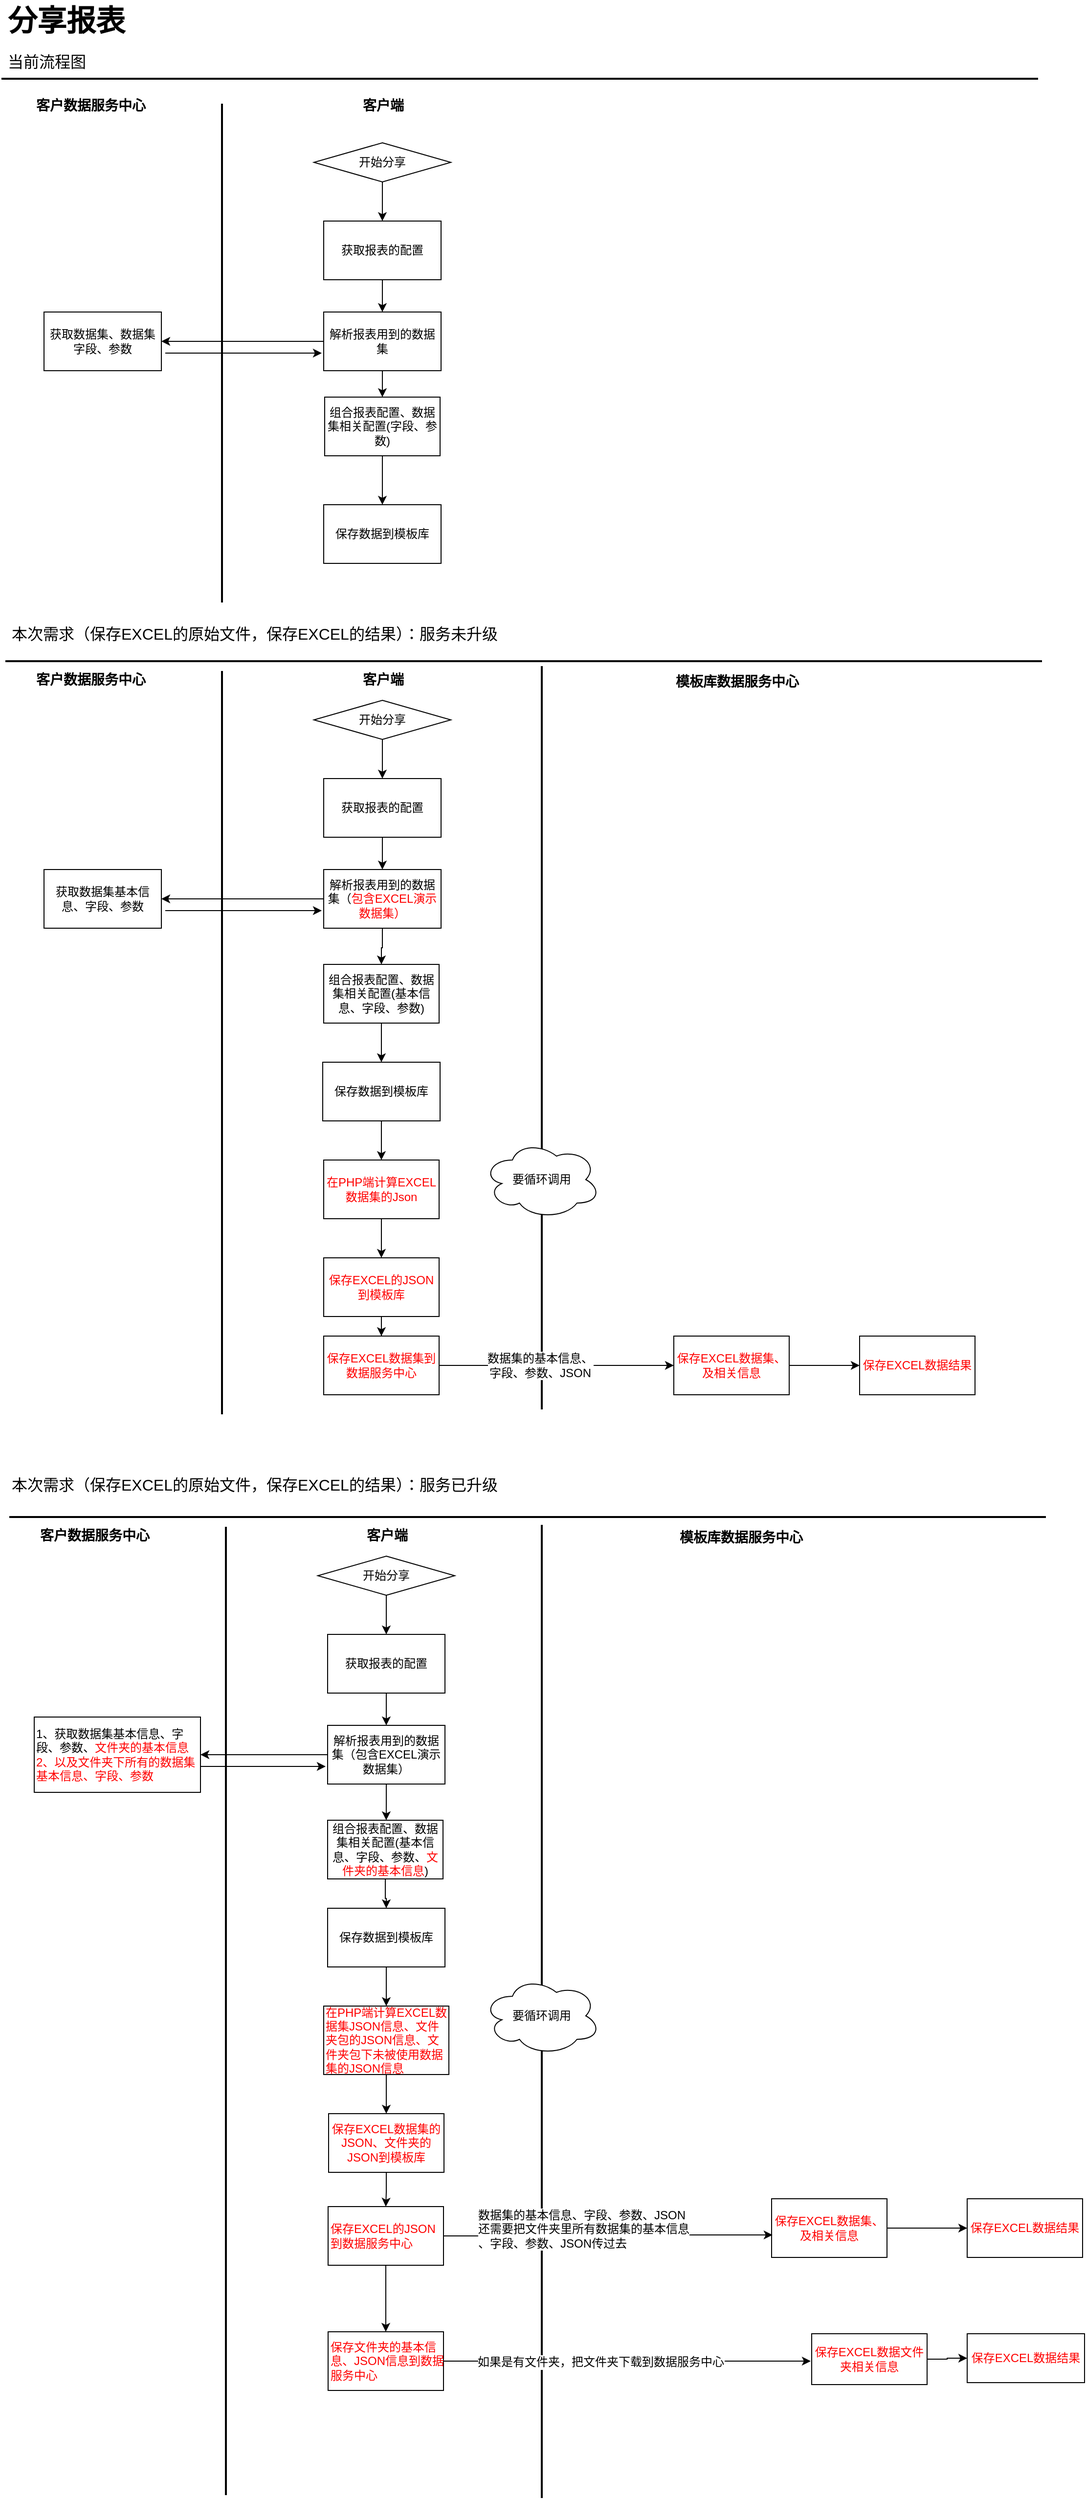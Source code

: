 <mxfile version="12.5.1" type="github" pages="2">
  <diagram id="tRFVDCiDpqwOG1YlmUUQ" name="第 1 页">
    <mxGraphModel dx="1380" dy="773" grid="1" gridSize="10" guides="1" tooltips="1" connect="1" arrows="1" fold="1" page="1" pageScale="1" pageWidth="1100" pageHeight="1700" math="0" shadow="0">
      <root>
        <mxCell id="0"/>
        <mxCell id="1" parent="0"/>
        <mxCell id="JG3h_S5sFxR-Zb2ZXWnI-1" value="分享报表" style="text;html=1;resizable=0;points=[];autosize=1;align=left;verticalAlign=top;spacingTop=-4;fontSize=30;fontStyle=1" vertex="1" parent="1">
          <mxGeometry x="56.5" y="64.5" width="140" height="40" as="geometry"/>
        </mxCell>
        <mxCell id="JG3h_S5sFxR-Zb2ZXWnI-2" value="当前流程图" style="text;html=1;resizable=0;points=[];autosize=1;align=left;verticalAlign=top;spacingTop=-4;fontSize=16;" vertex="1" parent="1">
          <mxGeometry x="56.5" y="114.5" width="100" height="20" as="geometry"/>
        </mxCell>
        <mxCell id="JG3h_S5sFxR-Zb2ZXWnI-3" value="" style="line;strokeWidth=2;html=1;fontSize=14;" vertex="1" parent="1">
          <mxGeometry x="52.5" y="139.5" width="1060" height="10" as="geometry"/>
        </mxCell>
        <mxCell id="JG3h_S5sFxR-Zb2ZXWnI-4" value="" style="edgeStyle=orthogonalEdgeStyle;rounded=0;orthogonalLoop=1;jettySize=auto;html=1;" edge="1" parent="1" source="JG3h_S5sFxR-Zb2ZXWnI-5" target="JG3h_S5sFxR-Zb2ZXWnI-14">
          <mxGeometry relative="1" as="geometry"/>
        </mxCell>
        <mxCell id="JG3h_S5sFxR-Zb2ZXWnI-5" value="开始分享" style="rhombus;whiteSpace=wrap;html=1;" vertex="1" parent="1">
          <mxGeometry x="372" y="210" width="140" height="40" as="geometry"/>
        </mxCell>
        <mxCell id="JG3h_S5sFxR-Zb2ZXWnI-6" value="" style="edgeStyle=orthogonalEdgeStyle;rounded=0;orthogonalLoop=1;jettySize=auto;html=1;" edge="1" parent="1" source="JG3h_S5sFxR-Zb2ZXWnI-7" target="JG3h_S5sFxR-Zb2ZXWnI-18">
          <mxGeometry relative="1" as="geometry"/>
        </mxCell>
        <mxCell id="JG3h_S5sFxR-Zb2ZXWnI-7" value="组合报表配置、数据集相关配置(字段、参数)" style="rounded=0;whiteSpace=wrap;html=1;" vertex="1" parent="1">
          <mxGeometry x="383" y="470" width="118" height="60" as="geometry"/>
        </mxCell>
        <mxCell id="JG3h_S5sFxR-Zb2ZXWnI-8" value="" style="edgeStyle=orthogonalEdgeStyle;rounded=0;orthogonalLoop=1;jettySize=auto;html=1;" edge="1" parent="1">
          <mxGeometry relative="1" as="geometry">
            <mxPoint x="220" y="425" as="sourcePoint"/>
            <mxPoint x="380" y="425" as="targetPoint"/>
          </mxGeometry>
        </mxCell>
        <mxCell id="JG3h_S5sFxR-Zb2ZXWnI-9" value="" style="line;strokeWidth=2;direction=south;html=1;" vertex="1" parent="1">
          <mxGeometry x="273" y="170" width="10" height="510" as="geometry"/>
        </mxCell>
        <mxCell id="JG3h_S5sFxR-Zb2ZXWnI-10" value="&lt;span&gt;客户端&lt;/span&gt;" style="text;html=1;resizable=0;points=[];autosize=1;align=left;verticalAlign=top;spacingTop=-4;fontSize=14;fontStyle=1" vertex="1" parent="1">
          <mxGeometry x="420" y="160.5" width="60" height="20" as="geometry"/>
        </mxCell>
        <mxCell id="JG3h_S5sFxR-Zb2ZXWnI-11" value="&lt;span&gt;客户数据服务中心&lt;/span&gt;" style="text;html=1;resizable=0;points=[];autosize=1;align=left;verticalAlign=top;spacingTop=-4;fontSize=14;fontStyle=1" vertex="1" parent="1">
          <mxGeometry x="86" y="160.5" width="130" height="20" as="geometry"/>
        </mxCell>
        <mxCell id="JG3h_S5sFxR-Zb2ZXWnI-12" value="获取数据集、数据集字段、参数" style="rounded=0;whiteSpace=wrap;html=1;" vertex="1" parent="1">
          <mxGeometry x="96" y="383" width="120" height="60" as="geometry"/>
        </mxCell>
        <mxCell id="JG3h_S5sFxR-Zb2ZXWnI-13" value="" style="edgeStyle=orthogonalEdgeStyle;rounded=0;orthogonalLoop=1;jettySize=auto;html=1;" edge="1" parent="1" source="JG3h_S5sFxR-Zb2ZXWnI-14" target="JG3h_S5sFxR-Zb2ZXWnI-17">
          <mxGeometry relative="1" as="geometry"/>
        </mxCell>
        <mxCell id="JG3h_S5sFxR-Zb2ZXWnI-14" value="获取报表的配置" style="rounded=0;whiteSpace=wrap;html=1;" vertex="1" parent="1">
          <mxGeometry x="382" y="290" width="120" height="60" as="geometry"/>
        </mxCell>
        <mxCell id="JG3h_S5sFxR-Zb2ZXWnI-15" value="" style="edgeStyle=orthogonalEdgeStyle;rounded=0;orthogonalLoop=1;jettySize=auto;html=1;entryX=1;entryY=0.5;entryDx=0;entryDy=0;" edge="1" parent="1" source="JG3h_S5sFxR-Zb2ZXWnI-17" target="JG3h_S5sFxR-Zb2ZXWnI-12">
          <mxGeometry relative="1" as="geometry">
            <mxPoint x="302" y="413" as="targetPoint"/>
          </mxGeometry>
        </mxCell>
        <mxCell id="JG3h_S5sFxR-Zb2ZXWnI-16" value="" style="edgeStyle=orthogonalEdgeStyle;rounded=0;orthogonalLoop=1;jettySize=auto;html=1;" edge="1" parent="1" source="JG3h_S5sFxR-Zb2ZXWnI-17" target="JG3h_S5sFxR-Zb2ZXWnI-7">
          <mxGeometry relative="1" as="geometry"/>
        </mxCell>
        <mxCell id="JG3h_S5sFxR-Zb2ZXWnI-17" value="解析报表用到的数据集" style="rounded=0;whiteSpace=wrap;html=1;" vertex="1" parent="1">
          <mxGeometry x="382" y="383" width="120" height="60" as="geometry"/>
        </mxCell>
        <mxCell id="JG3h_S5sFxR-Zb2ZXWnI-18" value="保存数据到模板库" style="rounded=0;whiteSpace=wrap;html=1;" vertex="1" parent="1">
          <mxGeometry x="382" y="580" width="120" height="60" as="geometry"/>
        </mxCell>
        <mxCell id="JG3h_S5sFxR-Zb2ZXWnI-19" value="本次需求（保存EXCEL的原始文件，保存EXCEL的结果）：服务未升级" style="text;html=1;resizable=0;points=[];autosize=1;align=left;verticalAlign=top;spacingTop=-4;fontSize=16;" vertex="1" parent="1">
          <mxGeometry x="60.5" y="700" width="520" height="20" as="geometry"/>
        </mxCell>
        <mxCell id="JG3h_S5sFxR-Zb2ZXWnI-20" value="" style="line;strokeWidth=2;html=1;fontSize=14;" vertex="1" parent="1">
          <mxGeometry x="56.5" y="735" width="1060" height="10" as="geometry"/>
        </mxCell>
        <mxCell id="JG3h_S5sFxR-Zb2ZXWnI-21" value="" style="edgeStyle=orthogonalEdgeStyle;rounded=0;orthogonalLoop=1;jettySize=auto;html=1;" edge="1" parent="1" source="JG3h_S5sFxR-Zb2ZXWnI-22" target="JG3h_S5sFxR-Zb2ZXWnI-28">
          <mxGeometry relative="1" as="geometry"/>
        </mxCell>
        <mxCell id="JG3h_S5sFxR-Zb2ZXWnI-22" value="开始分享" style="rhombus;whiteSpace=wrap;html=1;" vertex="1" parent="1">
          <mxGeometry x="372" y="780" width="140" height="40" as="geometry"/>
        </mxCell>
        <mxCell id="JG3h_S5sFxR-Zb2ZXWnI-23" value="" style="edgeStyle=orthogonalEdgeStyle;rounded=0;orthogonalLoop=1;jettySize=auto;html=1;" edge="1" parent="1" source="JG3h_S5sFxR-Zb2ZXWnI-24" target="JG3h_S5sFxR-Zb2ZXWnI-33">
          <mxGeometry relative="1" as="geometry"/>
        </mxCell>
        <mxCell id="JG3h_S5sFxR-Zb2ZXWnI-24" value="组合报表配置、数据集相关配置(基本信息、字段、参数)" style="rounded=0;whiteSpace=wrap;html=1;" vertex="1" parent="1">
          <mxGeometry x="382" y="1050" width="118" height="60" as="geometry"/>
        </mxCell>
        <mxCell id="JG3h_S5sFxR-Zb2ZXWnI-25" value="" style="edgeStyle=orthogonalEdgeStyle;rounded=0;orthogonalLoop=1;jettySize=auto;html=1;" edge="1" parent="1">
          <mxGeometry relative="1" as="geometry">
            <mxPoint x="220" y="995" as="sourcePoint"/>
            <mxPoint x="380" y="995" as="targetPoint"/>
          </mxGeometry>
        </mxCell>
        <mxCell id="JG3h_S5sFxR-Zb2ZXWnI-26" value="获取数据集基本信息、字段、参数" style="rounded=0;whiteSpace=wrap;html=1;" vertex="1" parent="1">
          <mxGeometry x="96" y="953" width="120" height="60" as="geometry"/>
        </mxCell>
        <mxCell id="JG3h_S5sFxR-Zb2ZXWnI-27" value="" style="edgeStyle=orthogonalEdgeStyle;rounded=0;orthogonalLoop=1;jettySize=auto;html=1;" edge="1" parent="1" source="JG3h_S5sFxR-Zb2ZXWnI-28" target="JG3h_S5sFxR-Zb2ZXWnI-31">
          <mxGeometry relative="1" as="geometry"/>
        </mxCell>
        <mxCell id="JG3h_S5sFxR-Zb2ZXWnI-28" value="获取报表的配置" style="rounded=0;whiteSpace=wrap;html=1;" vertex="1" parent="1">
          <mxGeometry x="382" y="860" width="120" height="60" as="geometry"/>
        </mxCell>
        <mxCell id="JG3h_S5sFxR-Zb2ZXWnI-29" value="" style="edgeStyle=orthogonalEdgeStyle;rounded=0;orthogonalLoop=1;jettySize=auto;html=1;entryX=1;entryY=0.5;entryDx=0;entryDy=0;" edge="1" parent="1" source="JG3h_S5sFxR-Zb2ZXWnI-31" target="JG3h_S5sFxR-Zb2ZXWnI-26">
          <mxGeometry relative="1" as="geometry">
            <mxPoint x="302" y="983" as="targetPoint"/>
          </mxGeometry>
        </mxCell>
        <mxCell id="JG3h_S5sFxR-Zb2ZXWnI-30" value="" style="edgeStyle=orthogonalEdgeStyle;rounded=0;orthogonalLoop=1;jettySize=auto;html=1;entryX=0.5;entryY=0;entryDx=0;entryDy=0;" edge="1" parent="1" source="JG3h_S5sFxR-Zb2ZXWnI-31" target="JG3h_S5sFxR-Zb2ZXWnI-24">
          <mxGeometry relative="1" as="geometry">
            <mxPoint x="442" y="1093" as="targetPoint"/>
          </mxGeometry>
        </mxCell>
        <mxCell id="JG3h_S5sFxR-Zb2ZXWnI-31" value="解析报表用到的数据集（&lt;font color=&quot;#ff0000&quot;&gt;包含EXCEL演示数据集）&lt;/font&gt;" style="rounded=0;whiteSpace=wrap;html=1;" vertex="1" parent="1">
          <mxGeometry x="382" y="953" width="120" height="60" as="geometry"/>
        </mxCell>
        <mxCell id="JG3h_S5sFxR-Zb2ZXWnI-32" value="" style="edgeStyle=orthogonalEdgeStyle;rounded=0;orthogonalLoop=1;jettySize=auto;html=1;" edge="1" parent="1" source="JG3h_S5sFxR-Zb2ZXWnI-64" target="JG3h_S5sFxR-Zb2ZXWnI-35">
          <mxGeometry relative="1" as="geometry"/>
        </mxCell>
        <mxCell id="JG3h_S5sFxR-Zb2ZXWnI-33" value="保存数据到模板库" style="rounded=0;whiteSpace=wrap;html=1;" vertex="1" parent="1">
          <mxGeometry x="381" y="1150" width="120" height="60" as="geometry"/>
        </mxCell>
        <mxCell id="JG3h_S5sFxR-Zb2ZXWnI-34" value="" style="edgeStyle=orthogonalEdgeStyle;rounded=0;orthogonalLoop=1;jettySize=auto;html=1;" edge="1" parent="1" source="JG3h_S5sFxR-Zb2ZXWnI-35" target="JG3h_S5sFxR-Zb2ZXWnI-69">
          <mxGeometry relative="1" as="geometry"/>
        </mxCell>
        <mxCell id="JG3h_S5sFxR-Zb2ZXWnI-35" value="&lt;font color=&quot;#ff0000&quot;&gt;保存EXCEL的JSON到模板库&lt;/font&gt;" style="rounded=0;whiteSpace=wrap;html=1;" vertex="1" parent="1">
          <mxGeometry x="382" y="1350" width="118" height="60" as="geometry"/>
        </mxCell>
        <mxCell id="JG3h_S5sFxR-Zb2ZXWnI-36" value="" style="line;strokeWidth=2;direction=south;html=1;" vertex="1" parent="1">
          <mxGeometry x="273" y="750" width="10" height="760" as="geometry"/>
        </mxCell>
        <mxCell id="JG3h_S5sFxR-Zb2ZXWnI-37" value="" style="line;strokeWidth=2;direction=south;html=1;" vertex="1" parent="1">
          <mxGeometry x="600" y="745" width="10" height="760" as="geometry"/>
        </mxCell>
        <mxCell id="JG3h_S5sFxR-Zb2ZXWnI-38" value="&lt;span&gt;客户端&lt;/span&gt;" style="text;html=1;resizable=0;points=[];autosize=1;align=left;verticalAlign=top;spacingTop=-4;fontSize=14;fontStyle=1" vertex="1" parent="1">
          <mxGeometry x="420" y="748" width="60" height="20" as="geometry"/>
        </mxCell>
        <mxCell id="JG3h_S5sFxR-Zb2ZXWnI-39" value="&lt;span&gt;客户数据服务中心&lt;/span&gt;" style="text;html=1;resizable=0;points=[];autosize=1;align=left;verticalAlign=top;spacingTop=-4;fontSize=14;fontStyle=1" vertex="1" parent="1">
          <mxGeometry x="86" y="748" width="130" height="20" as="geometry"/>
        </mxCell>
        <mxCell id="JG3h_S5sFxR-Zb2ZXWnI-40" value="模板库数据服务中心" style="text;html=1;resizable=0;points=[];autosize=1;align=left;verticalAlign=top;spacingTop=-4;fontSize=14;fontStyle=1" vertex="1" parent="1">
          <mxGeometry x="740" y="750" width="140" height="20" as="geometry"/>
        </mxCell>
        <mxCell id="JG3h_S5sFxR-Zb2ZXWnI-41" value="" style="edgeStyle=orthogonalEdgeStyle;rounded=0;orthogonalLoop=1;jettySize=auto;html=1;" edge="1" parent="1" source="JG3h_S5sFxR-Zb2ZXWnI-42" target="JG3h_S5sFxR-Zb2ZXWnI-43">
          <mxGeometry relative="1" as="geometry"/>
        </mxCell>
        <mxCell id="JG3h_S5sFxR-Zb2ZXWnI-42" value="&lt;font color=&quot;#ff0000&quot;&gt;保存EXCEL数据集、及相关信息&lt;/font&gt;" style="rounded=0;whiteSpace=wrap;html=1;" vertex="1" parent="1">
          <mxGeometry x="740" y="1430" width="118" height="60" as="geometry"/>
        </mxCell>
        <mxCell id="JG3h_S5sFxR-Zb2ZXWnI-43" value="&lt;font color=&quot;#ff0000&quot;&gt;保存EXCEL数据结果&lt;/font&gt;" style="rounded=0;whiteSpace=wrap;html=1;" vertex="1" parent="1">
          <mxGeometry x="930" y="1430" width="118" height="60" as="geometry"/>
        </mxCell>
        <mxCell id="JG3h_S5sFxR-Zb2ZXWnI-44" value="本次需求（保存EXCEL的原始文件，保存EXCEL的结果）：服务已升级" style="text;html=1;resizable=0;points=[];autosize=1;align=left;verticalAlign=top;spacingTop=-4;fontSize=16;" vertex="1" parent="1">
          <mxGeometry x="60.5" y="1570" width="520" height="20" as="geometry"/>
        </mxCell>
        <mxCell id="JG3h_S5sFxR-Zb2ZXWnI-45" value="" style="line;strokeWidth=2;html=1;fontSize=14;" vertex="1" parent="1">
          <mxGeometry x="60.5" y="1610" width="1060" height="10" as="geometry"/>
        </mxCell>
        <mxCell id="JG3h_S5sFxR-Zb2ZXWnI-46" value="" style="edgeStyle=orthogonalEdgeStyle;rounded=0;orthogonalLoop=1;jettySize=auto;html=1;" edge="1" parent="1" source="JG3h_S5sFxR-Zb2ZXWnI-47" target="JG3h_S5sFxR-Zb2ZXWnI-53">
          <mxGeometry relative="1" as="geometry"/>
        </mxCell>
        <mxCell id="JG3h_S5sFxR-Zb2ZXWnI-47" value="开始分享" style="rhombus;whiteSpace=wrap;html=1;" vertex="1" parent="1">
          <mxGeometry x="376" y="1655" width="140" height="40" as="geometry"/>
        </mxCell>
        <mxCell id="JG3h_S5sFxR-Zb2ZXWnI-48" value="" style="edgeStyle=orthogonalEdgeStyle;rounded=0;orthogonalLoop=1;jettySize=auto;html=1;" edge="1" parent="1" source="JG3h_S5sFxR-Zb2ZXWnI-49" target="JG3h_S5sFxR-Zb2ZXWnI-58">
          <mxGeometry relative="1" as="geometry"/>
        </mxCell>
        <mxCell id="JG3h_S5sFxR-Zb2ZXWnI-49" value="组合报表配置、数据集相关配置(基本信息、字段、参数、&lt;font color=&quot;#ff0000&quot;&gt;文件夹的基本信息&lt;/font&gt;)" style="rounded=0;whiteSpace=wrap;html=1;" vertex="1" parent="1">
          <mxGeometry x="386" y="1925" width="118" height="60" as="geometry"/>
        </mxCell>
        <mxCell id="JG3h_S5sFxR-Zb2ZXWnI-50" value="" style="edgeStyle=orthogonalEdgeStyle;rounded=0;orthogonalLoop=1;jettySize=auto;html=1;" edge="1" parent="1">
          <mxGeometry relative="1" as="geometry">
            <mxPoint x="224" y="1870" as="sourcePoint"/>
            <mxPoint x="384" y="1870" as="targetPoint"/>
          </mxGeometry>
        </mxCell>
        <mxCell id="JG3h_S5sFxR-Zb2ZXWnI-51" value="1、获取数据集基本信息、字段、参数、&lt;font color=&quot;#ff0000&quot;&gt;文件夹的基本信息&lt;br&gt;2、以及文件夹下所有的数据集基本信息、字段、参数&lt;/font&gt;" style="rounded=0;whiteSpace=wrap;html=1;align=left;" vertex="1" parent="1">
          <mxGeometry x="86" y="1819.5" width="170" height="77" as="geometry"/>
        </mxCell>
        <mxCell id="JG3h_S5sFxR-Zb2ZXWnI-52" value="" style="edgeStyle=orthogonalEdgeStyle;rounded=0;orthogonalLoop=1;jettySize=auto;html=1;" edge="1" parent="1" source="JG3h_S5sFxR-Zb2ZXWnI-53" target="JG3h_S5sFxR-Zb2ZXWnI-56">
          <mxGeometry relative="1" as="geometry"/>
        </mxCell>
        <mxCell id="JG3h_S5sFxR-Zb2ZXWnI-53" value="获取报表的配置" style="rounded=0;whiteSpace=wrap;html=1;" vertex="1" parent="1">
          <mxGeometry x="386" y="1735" width="120" height="60" as="geometry"/>
        </mxCell>
        <mxCell id="JG3h_S5sFxR-Zb2ZXWnI-54" value="" style="edgeStyle=orthogonalEdgeStyle;rounded=0;orthogonalLoop=1;jettySize=auto;html=1;entryX=1;entryY=0.5;entryDx=0;entryDy=0;" edge="1" parent="1" source="JG3h_S5sFxR-Zb2ZXWnI-56" target="JG3h_S5sFxR-Zb2ZXWnI-51">
          <mxGeometry relative="1" as="geometry">
            <mxPoint x="306" y="1858" as="targetPoint"/>
          </mxGeometry>
        </mxCell>
        <mxCell id="JG3h_S5sFxR-Zb2ZXWnI-55" value="" style="edgeStyle=orthogonalEdgeStyle;rounded=0;orthogonalLoop=1;jettySize=auto;html=1;entryX=0.508;entryY=0;entryDx=0;entryDy=0;entryPerimeter=0;" edge="1" parent="1" source="JG3h_S5sFxR-Zb2ZXWnI-56" target="JG3h_S5sFxR-Zb2ZXWnI-49">
          <mxGeometry relative="1" as="geometry">
            <mxPoint x="446" y="1915" as="targetPoint"/>
          </mxGeometry>
        </mxCell>
        <mxCell id="JG3h_S5sFxR-Zb2ZXWnI-56" value="解析报表用到的数据集（包含EXCEL演示数据集）" style="rounded=0;whiteSpace=wrap;html=1;" vertex="1" parent="1">
          <mxGeometry x="386" y="1828" width="120" height="60" as="geometry"/>
        </mxCell>
        <mxCell id="JG3h_S5sFxR-Zb2ZXWnI-57" value="" style="edgeStyle=orthogonalEdgeStyle;rounded=0;orthogonalLoop=1;jettySize=auto;html=1;" edge="1" parent="1" source="JG3h_S5sFxR-Zb2ZXWnI-58">
          <mxGeometry relative="1" as="geometry">
            <mxPoint x="446" y="2115" as="targetPoint"/>
          </mxGeometry>
        </mxCell>
        <mxCell id="JG3h_S5sFxR-Zb2ZXWnI-58" value="保存数据到模板库" style="rounded=0;whiteSpace=wrap;html=1;" vertex="1" parent="1">
          <mxGeometry x="386" y="2015" width="120" height="60" as="geometry"/>
        </mxCell>
        <mxCell id="JG3h_S5sFxR-Zb2ZXWnI-59" value="" style="line;strokeWidth=2;direction=south;html=1;" vertex="1" parent="1">
          <mxGeometry x="277" y="1625" width="10" height="990" as="geometry"/>
        </mxCell>
        <mxCell id="JG3h_S5sFxR-Zb2ZXWnI-60" value="" style="line;strokeWidth=2;direction=south;html=1;" vertex="1" parent="1">
          <mxGeometry x="600" y="1623" width="10" height="995" as="geometry"/>
        </mxCell>
        <mxCell id="JG3h_S5sFxR-Zb2ZXWnI-61" value="&lt;span&gt;客户端&lt;/span&gt;" style="text;html=1;resizable=0;points=[];autosize=1;align=left;verticalAlign=top;spacingTop=-4;fontSize=14;fontStyle=1" vertex="1" parent="1">
          <mxGeometry x="424" y="1623" width="60" height="20" as="geometry"/>
        </mxCell>
        <mxCell id="JG3h_S5sFxR-Zb2ZXWnI-62" value="&lt;span&gt;客户数据服务中心&lt;/span&gt;" style="text;html=1;resizable=0;points=[];autosize=1;align=left;verticalAlign=top;spacingTop=-4;fontSize=14;fontStyle=1" vertex="1" parent="1">
          <mxGeometry x="90" y="1623" width="130" height="20" as="geometry"/>
        </mxCell>
        <mxCell id="JG3h_S5sFxR-Zb2ZXWnI-63" value="模板库数据服务中心" style="text;html=1;resizable=0;points=[];autosize=1;align=left;verticalAlign=top;spacingTop=-4;fontSize=14;fontStyle=1" vertex="1" parent="1">
          <mxGeometry x="744" y="1625" width="140" height="20" as="geometry"/>
        </mxCell>
        <mxCell id="JG3h_S5sFxR-Zb2ZXWnI-64" value="&lt;font color=&quot;#ff0000&quot;&gt;在PHP端计算EXCEL数据集的Json&lt;/font&gt;" style="rounded=0;whiteSpace=wrap;html=1;" vertex="1" parent="1">
          <mxGeometry x="382" y="1250" width="118" height="60" as="geometry"/>
        </mxCell>
        <mxCell id="JG3h_S5sFxR-Zb2ZXWnI-65" value="" style="edgeStyle=orthogonalEdgeStyle;rounded=0;orthogonalLoop=1;jettySize=auto;html=1;" edge="1" parent="1" source="JG3h_S5sFxR-Zb2ZXWnI-33" target="JG3h_S5sFxR-Zb2ZXWnI-64">
          <mxGeometry relative="1" as="geometry">
            <mxPoint x="441" y="1210" as="sourcePoint"/>
            <mxPoint x="441" y="1350" as="targetPoint"/>
          </mxGeometry>
        </mxCell>
        <mxCell id="JG3h_S5sFxR-Zb2ZXWnI-66" value="要循环调用" style="ellipse;shape=cloud;whiteSpace=wrap;html=1;" vertex="1" parent="1">
          <mxGeometry x="545" y="1230" width="120" height="80" as="geometry"/>
        </mxCell>
        <mxCell id="JG3h_S5sFxR-Zb2ZXWnI-67" value="" style="edgeStyle=orthogonalEdgeStyle;rounded=0;orthogonalLoop=1;jettySize=auto;html=1;entryX=0;entryY=0.5;entryDx=0;entryDy=0;" edge="1" parent="1" source="JG3h_S5sFxR-Zb2ZXWnI-69" target="JG3h_S5sFxR-Zb2ZXWnI-42">
          <mxGeometry relative="1" as="geometry">
            <mxPoint x="620" y="1460" as="targetPoint"/>
            <Array as="points"/>
          </mxGeometry>
        </mxCell>
        <mxCell id="JG3h_S5sFxR-Zb2ZXWnI-68" value="数据集的基本信息、&lt;br&gt;字段、参数、JSON" style="text;html=1;align=center;verticalAlign=middle;resizable=0;points=[];labelBackgroundColor=#ffffff;" vertex="1" connectable="0" parent="JG3h_S5sFxR-Zb2ZXWnI-67">
          <mxGeometry x="-0.25" y="2" relative="1" as="geometry">
            <mxPoint x="13" y="2" as="offset"/>
          </mxGeometry>
        </mxCell>
        <mxCell id="JG3h_S5sFxR-Zb2ZXWnI-69" value="&lt;font color=&quot;#ff0000&quot;&gt;保存EXCEL数据集到数据服务中心&lt;/font&gt;" style="rounded=0;whiteSpace=wrap;html=1;" vertex="1" parent="1">
          <mxGeometry x="382" y="1430" width="118" height="60" as="geometry"/>
        </mxCell>
        <mxCell id="JG3h_S5sFxR-Zb2ZXWnI-70" value="" style="edgeStyle=orthogonalEdgeStyle;rounded=0;orthogonalLoop=1;jettySize=auto;html=1;" edge="1" parent="1" source="JG3h_S5sFxR-Zb2ZXWnI-75" target="JG3h_S5sFxR-Zb2ZXWnI-72">
          <mxGeometry relative="1" as="geometry"/>
        </mxCell>
        <mxCell id="JG3h_S5sFxR-Zb2ZXWnI-71" value="" style="edgeStyle=orthogonalEdgeStyle;rounded=0;orthogonalLoop=1;jettySize=auto;html=1;" edge="1" parent="1" source="JG3h_S5sFxR-Zb2ZXWnI-72" target="JG3h_S5sFxR-Zb2ZXWnI-80">
          <mxGeometry relative="1" as="geometry"/>
        </mxCell>
        <mxCell id="JG3h_S5sFxR-Zb2ZXWnI-72" value="&lt;font color=&quot;#ff0000&quot;&gt;保存EXCEL数据集的JSON、文件夹的JSON到模板库&lt;/font&gt;" style="rounded=0;whiteSpace=wrap;html=1;" vertex="1" parent="1">
          <mxGeometry x="387" y="2225" width="118" height="60" as="geometry"/>
        </mxCell>
        <mxCell id="JG3h_S5sFxR-Zb2ZXWnI-73" value="" style="edgeStyle=orthogonalEdgeStyle;rounded=0;orthogonalLoop=1;jettySize=auto;html=1;" edge="1" parent="1" source="JG3h_S5sFxR-Zb2ZXWnI-74" target="JG3h_S5sFxR-Zb2ZXWnI-86">
          <mxGeometry relative="1" as="geometry"/>
        </mxCell>
        <mxCell id="JG3h_S5sFxR-Zb2ZXWnI-74" value="&lt;font color=&quot;#ff0000&quot;&gt;保存EXCEL数据集、及相关信息&lt;/font&gt;" style="rounded=0;whiteSpace=wrap;html=1;" vertex="1" parent="1">
          <mxGeometry x="840" y="2312" width="118" height="60" as="geometry"/>
        </mxCell>
        <mxCell id="JG3h_S5sFxR-Zb2ZXWnI-75" value="&lt;font color=&quot;#ff0000&quot;&gt;在PHP端计算EXCEL数据集JSON信息、文件夹包的JSON信息、文件夹包下未被使用数据集的JSON信息&lt;br&gt;&lt;/font&gt;" style="rounded=0;whiteSpace=wrap;html=1;align=left;" vertex="1" parent="1">
          <mxGeometry x="382" y="2115" width="128" height="70" as="geometry"/>
        </mxCell>
        <mxCell id="JG3h_S5sFxR-Zb2ZXWnI-76" value="要循环调用" style="ellipse;shape=cloud;whiteSpace=wrap;html=1;" vertex="1" parent="1">
          <mxGeometry x="545" y="2085" width="120" height="80" as="geometry"/>
        </mxCell>
        <mxCell id="JG3h_S5sFxR-Zb2ZXWnI-77" value="" style="edgeStyle=orthogonalEdgeStyle;rounded=0;orthogonalLoop=1;jettySize=auto;html=1;entryX=0.008;entryY=0.617;entryDx=0;entryDy=0;entryPerimeter=0;" edge="1" parent="1" source="JG3h_S5sFxR-Zb2ZXWnI-80" target="JG3h_S5sFxR-Zb2ZXWnI-74">
          <mxGeometry relative="1" as="geometry">
            <mxPoint x="621" y="2325" as="targetPoint"/>
          </mxGeometry>
        </mxCell>
        <mxCell id="JG3h_S5sFxR-Zb2ZXWnI-78" value="数据集的基本信息、字段、参数、JSON&lt;br&gt;还需要把文件夹里所有数据集的基本信息&lt;br&gt;、字段、参数、JSON传过去" style="text;html=1;align=left;verticalAlign=middle;resizable=0;points=[];labelBackgroundColor=#ffffff;" vertex="1" connectable="0" parent="JG3h_S5sFxR-Zb2ZXWnI-77">
          <mxGeometry x="-0.092" relative="1" as="geometry">
            <mxPoint x="-119.5" y="-7" as="offset"/>
          </mxGeometry>
        </mxCell>
        <mxCell id="JG3h_S5sFxR-Zb2ZXWnI-79" value="" style="edgeStyle=orthogonalEdgeStyle;rounded=0;orthogonalLoop=1;jettySize=auto;html=1;" edge="1" parent="1" source="JG3h_S5sFxR-Zb2ZXWnI-80" target="JG3h_S5sFxR-Zb2ZXWnI-83">
          <mxGeometry relative="1" as="geometry"/>
        </mxCell>
        <mxCell id="JG3h_S5sFxR-Zb2ZXWnI-80" value="&lt;font color=&quot;#ff0000&quot;&gt;保存EXCEL的JSON到数据服务中心&lt;/font&gt;" style="rounded=0;whiteSpace=wrap;html=1;align=left;" vertex="1" parent="1">
          <mxGeometry x="386.5" y="2320" width="118" height="60" as="geometry"/>
        </mxCell>
        <mxCell id="JG3h_S5sFxR-Zb2ZXWnI-81" value="" style="edgeStyle=orthogonalEdgeStyle;rounded=0;orthogonalLoop=1;jettySize=auto;html=1;" edge="1" parent="1" source="JG3h_S5sFxR-Zb2ZXWnI-83">
          <mxGeometry relative="1" as="geometry">
            <mxPoint x="880" y="2478" as="targetPoint"/>
          </mxGeometry>
        </mxCell>
        <mxCell id="JG3h_S5sFxR-Zb2ZXWnI-82" value="&lt;span style=&quot;text-align: left&quot;&gt;如果是有文件夹，把文件夹下载到数据服务中心&lt;/span&gt;" style="text;html=1;align=center;verticalAlign=middle;resizable=0;points=[];labelBackgroundColor=#ffffff;" vertex="1" connectable="0" parent="JG3h_S5sFxR-Zb2ZXWnI-81">
          <mxGeometry x="0.212" relative="1" as="geometry">
            <mxPoint x="-67.5" as="offset"/>
          </mxGeometry>
        </mxCell>
        <mxCell id="JG3h_S5sFxR-Zb2ZXWnI-83" value="&lt;font color=&quot;#ff0000&quot;&gt;保存文件夹的基本信息、JSON信息到数据服务中心&lt;/font&gt;" style="rounded=0;whiteSpace=wrap;html=1;align=left;" vertex="1" parent="1">
          <mxGeometry x="386.5" y="2448" width="118" height="60" as="geometry"/>
        </mxCell>
        <mxCell id="JG3h_S5sFxR-Zb2ZXWnI-84" value="" style="edgeStyle=orthogonalEdgeStyle;rounded=0;orthogonalLoop=1;jettySize=auto;html=1;" edge="1" parent="1" source="JG3h_S5sFxR-Zb2ZXWnI-85" target="JG3h_S5sFxR-Zb2ZXWnI-87">
          <mxGeometry relative="1" as="geometry"/>
        </mxCell>
        <mxCell id="JG3h_S5sFxR-Zb2ZXWnI-85" value="&lt;font color=&quot;#ff0000&quot;&gt;保存EXCEL数据文件夹相关信息&lt;/font&gt;" style="rounded=0;whiteSpace=wrap;html=1;" vertex="1" parent="1">
          <mxGeometry x="881" y="2450" width="118" height="52" as="geometry"/>
        </mxCell>
        <mxCell id="JG3h_S5sFxR-Zb2ZXWnI-86" value="&lt;font color=&quot;#ff0000&quot;&gt;保存EXCEL数据结果&lt;/font&gt;" style="rounded=0;whiteSpace=wrap;html=1;" vertex="1" parent="1">
          <mxGeometry x="1040" y="2312" width="118" height="60" as="geometry"/>
        </mxCell>
        <mxCell id="JG3h_S5sFxR-Zb2ZXWnI-87" value="&lt;font color=&quot;#ff0000&quot;&gt;保存EXCEL数据结果&lt;/font&gt;" style="rounded=0;whiteSpace=wrap;html=1;" vertex="1" parent="1">
          <mxGeometry x="1040" y="2450" width="120" height="50" as="geometry"/>
        </mxCell>
      </root>
    </mxGraphModel>
  </diagram>
  <diagram name="下载" id="BnlS7bWC_T9yKkLaCbW5">
    <mxGraphModel dx="1140" dy="807" grid="1" gridSize="10" guides="1" tooltips="1" connect="1" arrows="1" fold="1" page="1" pageScale="1" pageWidth="900" pageHeight="2600" math="0" shadow="0">
      <root>
        <mxCell id="aW7JPW2LSa9Fb2uxS6Tt-0"/>
        <mxCell id="aW7JPW2LSa9Fb2uxS6Tt-1" parent="aW7JPW2LSa9Fb2uxS6Tt-0"/>
        <mxCell id="_dRoKPo2UJTF5CEYT56A-27" value="" style="rounded=0;whiteSpace=wrap;html=1;" vertex="1" parent="aW7JPW2LSa9Fb2uxS6Tt-1">
          <mxGeometry x="360" y="1460" width="380" height="130" as="geometry"/>
        </mxCell>
        <mxCell id="_dRoKPo2UJTF5CEYT56A-15" value="" style="rounded=0;whiteSpace=wrap;html=1;" vertex="1" parent="aW7JPW2LSa9Fb2uxS6Tt-1">
          <mxGeometry x="353" y="2200" width="397" height="220.5" as="geometry"/>
        </mxCell>
        <mxCell id="6fqMzvOVC8egm44caYw2-0" value="下载报表" style="text;html=1;resizable=0;points=[];autosize=1;align=left;verticalAlign=top;spacingTop=-4;fontSize=30;fontStyle=1" parent="aW7JPW2LSa9Fb2uxS6Tt-1" vertex="1">
          <mxGeometry x="56.5" y="64.5" width="140" height="40" as="geometry"/>
        </mxCell>
        <mxCell id="6fqMzvOVC8egm44caYw2-1" value="当前流程图" style="text;html=1;resizable=0;points=[];autosize=1;align=left;verticalAlign=top;spacingTop=-4;fontSize=16;" parent="aW7JPW2LSa9Fb2uxS6Tt-1" vertex="1">
          <mxGeometry x="56.5" y="114.5" width="100" height="20" as="geometry"/>
        </mxCell>
        <mxCell id="6fqMzvOVC8egm44caYw2-2" value="" style="edgeStyle=orthogonalEdgeStyle;rounded=0;orthogonalLoop=1;jettySize=auto;html=1;" parent="aW7JPW2LSa9Fb2uxS6Tt-1" source="6fqMzvOVC8egm44caYw2-3" target="6fqMzvOVC8egm44caYw2-11" edge="1">
          <mxGeometry relative="1" as="geometry"/>
        </mxCell>
        <mxCell id="6fqMzvOVC8egm44caYw2-3" value="开始分享" style="rhombus;whiteSpace=wrap;html=1;" parent="aW7JPW2LSa9Fb2uxS6Tt-1" vertex="1">
          <mxGeometry x="372" y="210" width="140" height="40" as="geometry"/>
        </mxCell>
        <mxCell id="6fqMzvOVC8egm44caYw2-4" value="" style="edgeStyle=orthogonalEdgeStyle;rounded=0;orthogonalLoop=1;jettySize=auto;html=1;" parent="aW7JPW2LSa9Fb2uxS6Tt-1" source="6fqMzvOVC8egm44caYw2-5" target="6fqMzvOVC8egm44caYw2-15" edge="1">
          <mxGeometry relative="1" as="geometry"/>
        </mxCell>
        <mxCell id="6fqMzvOVC8egm44caYw2-5" value="获取数据集相关配置(字段、参数、原始文件)" style="rounded=0;whiteSpace=wrap;html=1;" parent="aW7JPW2LSa9Fb2uxS6Tt-1" vertex="1">
          <mxGeometry x="383" y="470" width="118" height="60" as="geometry"/>
        </mxCell>
        <mxCell id="6fqMzvOVC8egm44caYw2-6" value="" style="edgeStyle=orthogonalEdgeStyle;rounded=0;orthogonalLoop=1;jettySize=auto;html=1;" parent="aW7JPW2LSa9Fb2uxS6Tt-1" edge="1">
          <mxGeometry relative="1" as="geometry">
            <mxPoint x="222" y="609.5" as="sourcePoint"/>
            <mxPoint x="382" y="609.5" as="targetPoint"/>
          </mxGeometry>
        </mxCell>
        <mxCell id="6fqMzvOVC8egm44caYw2-7" value="&lt;span&gt;客户端&lt;/span&gt;" style="text;html=1;resizable=0;points=[];autosize=1;align=left;verticalAlign=top;spacingTop=-4;fontSize=14;fontStyle=1" parent="aW7JPW2LSa9Fb2uxS6Tt-1" vertex="1">
          <mxGeometry x="420" y="160.5" width="60" height="20" as="geometry"/>
        </mxCell>
        <mxCell id="6fqMzvOVC8egm44caYw2-8" value="&lt;span&gt;客户数据服务中心&lt;/span&gt;" style="text;html=1;resizable=0;points=[];autosize=1;align=left;verticalAlign=top;spacingTop=-4;fontSize=14;fontStyle=1" parent="aW7JPW2LSa9Fb2uxS6Tt-1" vertex="1">
          <mxGeometry x="86" y="160.5" width="130" height="20" as="geometry"/>
        </mxCell>
        <mxCell id="6fqMzvOVC8egm44caYw2-9" value="保存数据集到数据服务中心" style="rounded=0;whiteSpace=wrap;html=1;" parent="aW7JPW2LSa9Fb2uxS6Tt-1" vertex="1">
          <mxGeometry x="96" y="580" width="120" height="60" as="geometry"/>
        </mxCell>
        <mxCell id="6fqMzvOVC8egm44caYw2-10" value="" style="edgeStyle=orthogonalEdgeStyle;rounded=0;orthogonalLoop=1;jettySize=auto;html=1;" parent="aW7JPW2LSa9Fb2uxS6Tt-1" source="6fqMzvOVC8egm44caYw2-11" target="6fqMzvOVC8egm44caYw2-14" edge="1">
          <mxGeometry relative="1" as="geometry"/>
        </mxCell>
        <mxCell id="6fqMzvOVC8egm44caYw2-11" value="获取报表的配置" style="rounded=0;whiteSpace=wrap;html=1;" parent="aW7JPW2LSa9Fb2uxS6Tt-1" vertex="1">
          <mxGeometry x="382" y="290" width="120" height="60" as="geometry"/>
        </mxCell>
        <mxCell id="6fqMzvOVC8egm44caYw2-13" value="" style="edgeStyle=orthogonalEdgeStyle;rounded=0;orthogonalLoop=1;jettySize=auto;html=1;" parent="aW7JPW2LSa9Fb2uxS6Tt-1" source="6fqMzvOVC8egm44caYw2-14" target="6fqMzvOVC8egm44caYw2-5" edge="1">
          <mxGeometry relative="1" as="geometry"/>
        </mxCell>
        <mxCell id="6fqMzvOVC8egm44caYw2-14" value="解析报表用到的数据集" style="rounded=0;whiteSpace=wrap;html=1;" parent="aW7JPW2LSa9Fb2uxS6Tt-1" vertex="1">
          <mxGeometry x="382" y="383" width="120" height="60" as="geometry"/>
        </mxCell>
        <mxCell id="KzzLPAMlziy1sYMKANmQ-1" style="edgeStyle=orthogonalEdgeStyle;rounded=0;orthogonalLoop=1;jettySize=auto;html=1;exitX=0;exitY=0.25;exitDx=0;exitDy=0;" parent="aW7JPW2LSa9Fb2uxS6Tt-1" source="6fqMzvOVC8egm44caYw2-15" edge="1">
          <mxGeometry relative="1" as="geometry">
            <mxPoint x="220" y="595" as="targetPoint"/>
          </mxGeometry>
        </mxCell>
        <mxCell id="KzzLPAMlziy1sYMKANmQ-3" value="" style="edgeStyle=orthogonalEdgeStyle;rounded=0;orthogonalLoop=1;jettySize=auto;html=1;" parent="aW7JPW2LSa9Fb2uxS6Tt-1" source="6fqMzvOVC8egm44caYw2-15" target="KzzLPAMlziy1sYMKANmQ-2" edge="1">
          <mxGeometry relative="1" as="geometry"/>
        </mxCell>
        <mxCell id="6fqMzvOVC8egm44caYw2-15" value="保存数据集到数据服务中心" style="rounded=0;whiteSpace=wrap;html=1;" parent="aW7JPW2LSa9Fb2uxS6Tt-1" vertex="1">
          <mxGeometry x="382" y="580" width="120" height="60" as="geometry"/>
        </mxCell>
        <mxCell id="v1Kb_DZMRyaFIaEE5ieT-0" value="" style="line;strokeWidth=2;html=1;fontSize=14;" parent="aW7JPW2LSa9Fb2uxS6Tt-1" vertex="1">
          <mxGeometry x="52.5" y="139.5" width="1060" height="10" as="geometry"/>
        </mxCell>
        <mxCell id="KzzLPAMlziy1sYMKANmQ-0" value="" style="line;strokeWidth=2;direction=south;html=1;" parent="aW7JPW2LSa9Fb2uxS6Tt-1" vertex="1">
          <mxGeometry x="273" y="170" width="10" height="610" as="geometry"/>
        </mxCell>
        <mxCell id="KzzLPAMlziy1sYMKANmQ-2" value="保存报表到租户库" style="rounded=0;whiteSpace=wrap;html=1;" parent="aW7JPW2LSa9Fb2uxS6Tt-1" vertex="1">
          <mxGeometry x="382" y="670" width="120" height="60" as="geometry"/>
        </mxCell>
        <mxCell id="Wpuf0CmTAmq32QGLXqmq-0" value="服务未升级" style="text;html=1;resizable=0;points=[];autosize=1;align=left;verticalAlign=top;spacingTop=-4;fontSize=16;" parent="aW7JPW2LSa9Fb2uxS6Tt-1" vertex="1">
          <mxGeometry x="100" y="800" width="100" height="20" as="geometry"/>
        </mxCell>
        <mxCell id="Wpuf0CmTAmq32QGLXqmq-1" value="" style="edgeStyle=orthogonalEdgeStyle;rounded=0;orthogonalLoop=1;jettySize=auto;html=1;" parent="aW7JPW2LSa9Fb2uxS6Tt-1" source="Wpuf0CmTAmq32QGLXqmq-2" target="Wpuf0CmTAmq32QGLXqmq-12" edge="1">
          <mxGeometry relative="1" as="geometry"/>
        </mxCell>
        <mxCell id="Wpuf0CmTAmq32QGLXqmq-2" value="开始分享" style="rhombus;whiteSpace=wrap;html=1;" parent="aW7JPW2LSa9Fb2uxS6Tt-1" vertex="1">
          <mxGeometry x="415.5" y="895.5" width="140" height="40" as="geometry"/>
        </mxCell>
        <mxCell id="Wpuf0CmTAmq32QGLXqmq-3" value="" style="edgeStyle=orthogonalEdgeStyle;rounded=0;orthogonalLoop=1;jettySize=auto;html=1;" parent="aW7JPW2LSa9Fb2uxS6Tt-1" source="Wpuf0CmTAmq32QGLXqmq-4" target="Wpuf0CmTAmq32QGLXqmq-17" edge="1">
          <mxGeometry relative="1" as="geometry"/>
        </mxCell>
        <mxCell id="Wpuf0CmTAmq32QGLXqmq-4" value="获取数据集基本配置(字段、参数)" style="rounded=0;whiteSpace=wrap;html=1;" parent="aW7JPW2LSa9Fb2uxS6Tt-1" vertex="1">
          <mxGeometry x="426.5" y="1155.5" width="118" height="60" as="geometry"/>
        </mxCell>
        <mxCell id="Wpuf0CmTAmq32QGLXqmq-5" value="" style="edgeStyle=orthogonalEdgeStyle;rounded=0;orthogonalLoop=1;jettySize=auto;html=1;" parent="aW7JPW2LSa9Fb2uxS6Tt-1" edge="1">
          <mxGeometry relative="1" as="geometry">
            <mxPoint x="265.5" y="1295" as="sourcePoint"/>
            <mxPoint x="425.5" y="1295" as="targetPoint"/>
          </mxGeometry>
        </mxCell>
        <mxCell id="Wpuf0CmTAmq32QGLXqmq-6" value="&lt;span&gt;客户端&lt;/span&gt;" style="text;html=1;resizable=0;points=[];autosize=1;align=left;verticalAlign=top;spacingTop=-4;fontSize=14;fontStyle=1" parent="aW7JPW2LSa9Fb2uxS6Tt-1" vertex="1">
          <mxGeometry x="463.5" y="846" width="60" height="20" as="geometry"/>
        </mxCell>
        <mxCell id="Wpuf0CmTAmq32QGLXqmq-7" value="&lt;span&gt;客户数据服务中心&lt;/span&gt;" style="text;html=1;resizable=0;points=[];autosize=1;align=left;verticalAlign=top;spacingTop=-4;fontSize=14;fontStyle=1" parent="aW7JPW2LSa9Fb2uxS6Tt-1" vertex="1">
          <mxGeometry x="129.5" y="846" width="130" height="20" as="geometry"/>
        </mxCell>
        <mxCell id="Wpuf0CmTAmq32QGLXqmq-9" value="保存数据集到数据服务中心" style="rounded=0;whiteSpace=wrap;html=1;" parent="aW7JPW2LSa9Fb2uxS6Tt-1" vertex="1">
          <mxGeometry x="139.5" y="1265.5" width="120" height="60" as="geometry"/>
        </mxCell>
        <mxCell id="Wpuf0CmTAmq32QGLXqmq-11" value="" style="edgeStyle=orthogonalEdgeStyle;rounded=0;orthogonalLoop=1;jettySize=auto;html=1;" parent="aW7JPW2LSa9Fb2uxS6Tt-1" source="Wpuf0CmTAmq32QGLXqmq-12" target="Wpuf0CmTAmq32QGLXqmq-14" edge="1">
          <mxGeometry relative="1" as="geometry"/>
        </mxCell>
        <mxCell id="Wpuf0CmTAmq32QGLXqmq-12" value="获取报表的配置" style="rounded=0;whiteSpace=wrap;html=1;" parent="aW7JPW2LSa9Fb2uxS6Tt-1" vertex="1">
          <mxGeometry x="425.5" y="975.5" width="120" height="60" as="geometry"/>
        </mxCell>
        <mxCell id="Wpuf0CmTAmq32QGLXqmq-13" value="" style="edgeStyle=orthogonalEdgeStyle;rounded=0;orthogonalLoop=1;jettySize=auto;html=1;" parent="aW7JPW2LSa9Fb2uxS6Tt-1" source="Wpuf0CmTAmq32QGLXqmq-14" target="Wpuf0CmTAmq32QGLXqmq-4" edge="1">
          <mxGeometry relative="1" as="geometry"/>
        </mxCell>
        <mxCell id="Wpuf0CmTAmq32QGLXqmq-14" value="解析报表用到的数据集" style="rounded=0;whiteSpace=wrap;html=1;" parent="aW7JPW2LSa9Fb2uxS6Tt-1" vertex="1">
          <mxGeometry x="425.5" y="1068.5" width="120" height="60" as="geometry"/>
        </mxCell>
        <mxCell id="Wpuf0CmTAmq32QGLXqmq-15" style="edgeStyle=orthogonalEdgeStyle;rounded=0;orthogonalLoop=1;jettySize=auto;html=1;exitX=0;exitY=0.25;exitDx=0;exitDy=0;" parent="aW7JPW2LSa9Fb2uxS6Tt-1" source="Wpuf0CmTAmq32QGLXqmq-17" edge="1">
          <mxGeometry relative="1" as="geometry">
            <mxPoint x="263.5" y="1280.5" as="targetPoint"/>
          </mxGeometry>
        </mxCell>
        <mxCell id="_dRoKPo2UJTF5CEYT56A-22" value="&lt;font color=&quot;#000000&quot;&gt;现有接口&lt;/font&gt;" style="text;html=1;align=center;verticalAlign=middle;resizable=0;points=[];labelBackgroundColor=#ffffff;fontColor=#FF0000;" vertex="1" connectable="0" parent="Wpuf0CmTAmq32QGLXqmq-15">
          <mxGeometry x="0.059" y="-2" relative="1" as="geometry">
            <mxPoint as="offset"/>
          </mxGeometry>
        </mxCell>
        <mxCell id="Wpuf0CmTAmq32QGLXqmq-16" value="" style="edgeStyle=orthogonalEdgeStyle;rounded=0;orthogonalLoop=1;jettySize=auto;html=1;" parent="aW7JPW2LSa9Fb2uxS6Tt-1" source="Wpuf0CmTAmq32QGLXqmq-17" target="Wpuf0CmTAmq32QGLXqmq-20" edge="1">
          <mxGeometry relative="1" as="geometry"/>
        </mxCell>
        <mxCell id="Wpuf0CmTAmq32QGLXqmq-17" value="保存所有数据集基本信息到数据服务中心" style="rounded=0;whiteSpace=wrap;html=1;" parent="aW7JPW2LSa9Fb2uxS6Tt-1" vertex="1">
          <mxGeometry x="425.5" y="1265.5" width="120" height="60" as="geometry"/>
        </mxCell>
        <mxCell id="Wpuf0CmTAmq32QGLXqmq-18" value="" style="line;strokeWidth=2;html=1;fontSize=14;" parent="aW7JPW2LSa9Fb2uxS6Tt-1" vertex="1">
          <mxGeometry x="96" y="825" width="1060" height="10" as="geometry"/>
        </mxCell>
        <mxCell id="Wpuf0CmTAmq32QGLXqmq-19" value="" style="line;strokeWidth=2;direction=south;html=1;" parent="aW7JPW2LSa9Fb2uxS6Tt-1" vertex="1">
          <mxGeometry x="316.5" y="855.5" width="10" height="730" as="geometry"/>
        </mxCell>
        <mxCell id="_dRoKPo2UJTF5CEYT56A-20" value="" style="edgeStyle=orthogonalEdgeStyle;rounded=0;orthogonalLoop=1;jettySize=auto;html=1;fontColor=#FF0000;" edge="1" parent="aW7JPW2LSa9Fb2uxS6Tt-1" source="Wpuf0CmTAmq32QGLXqmq-20" target="_dRoKPo2UJTF5CEYT56A-18">
          <mxGeometry relative="1" as="geometry"/>
        </mxCell>
        <mxCell id="Wpuf0CmTAmq32QGLXqmq-20" value="保存报表到租户库" style="rounded=0;whiteSpace=wrap;html=1;" parent="aW7JPW2LSa9Fb2uxS6Tt-1" vertex="1">
          <mxGeometry x="425.5" y="1355.5" width="120" height="60" as="geometry"/>
        </mxCell>
        <mxCell id="Wpuf0CmTAmq32QGLXqmq-23" value="保存Excel结果到数据服务中心" style="rounded=0;whiteSpace=wrap;html=1;" parent="aW7JPW2LSa9Fb2uxS6Tt-1" vertex="1">
          <mxGeometry x="139.5" y="1470" width="120" height="60" as="geometry"/>
        </mxCell>
        <mxCell id="Wpuf0CmTAmq32QGLXqmq-26" value="服务升级" style="text;html=1;resizable=0;points=[];autosize=1;align=left;verticalAlign=top;spacingTop=-4;fontSize=16;" parent="aW7JPW2LSa9Fb2uxS6Tt-1" vertex="1">
          <mxGeometry x="113.75" y="1670.5" width="80" height="20" as="geometry"/>
        </mxCell>
        <mxCell id="Wpuf0CmTAmq32QGLXqmq-27" value="" style="edgeStyle=orthogonalEdgeStyle;rounded=0;orthogonalLoop=1;jettySize=auto;html=1;" parent="aW7JPW2LSa9Fb2uxS6Tt-1" source="Wpuf0CmTAmq32QGLXqmq-28" target="Wpuf0CmTAmq32QGLXqmq-36" edge="1">
          <mxGeometry relative="1" as="geometry"/>
        </mxCell>
        <mxCell id="Wpuf0CmTAmq32QGLXqmq-28" value="开始分享" style="rhombus;whiteSpace=wrap;html=1;" parent="aW7JPW2LSa9Fb2uxS6Tt-1" vertex="1">
          <mxGeometry x="429.25" y="1766" width="140" height="40" as="geometry"/>
        </mxCell>
        <mxCell id="_dRoKPo2UJTF5CEYT56A-13" style="edgeStyle=orthogonalEdgeStyle;rounded=0;orthogonalLoop=1;jettySize=auto;html=1;exitX=0.5;exitY=1;exitDx=0;exitDy=0;entryX=0.5;entryY=0;entryDx=0;entryDy=0;" edge="1" parent="aW7JPW2LSa9Fb2uxS6Tt-1" source="Wpuf0CmTAmq32QGLXqmq-30" target="_dRoKPo2UJTF5CEYT56A-10">
          <mxGeometry relative="1" as="geometry"/>
        </mxCell>
        <mxCell id="Wpuf0CmTAmq32QGLXqmq-30" value="获取数据集相关配置(字段、参数)" style="rounded=0;whiteSpace=wrap;html=1;" parent="aW7JPW2LSa9Fb2uxS6Tt-1" vertex="1">
          <mxGeometry x="440.25" y="2026" width="118" height="60" as="geometry"/>
        </mxCell>
        <mxCell id="Wpuf0CmTAmq32QGLXqmq-32" value="&lt;span&gt;客户端&lt;/span&gt;" style="text;html=1;resizable=0;points=[];autosize=1;align=left;verticalAlign=top;spacingTop=-4;fontSize=14;fontStyle=1" parent="aW7JPW2LSa9Fb2uxS6Tt-1" vertex="1">
          <mxGeometry x="477.25" y="1716.5" width="60" height="20" as="geometry"/>
        </mxCell>
        <mxCell id="Wpuf0CmTAmq32QGLXqmq-33" value="&lt;span&gt;客户数据服务中心&lt;/span&gt;" style="text;html=1;resizable=0;points=[];autosize=1;align=left;verticalAlign=top;spacingTop=-4;fontSize=14;fontStyle=1" parent="aW7JPW2LSa9Fb2uxS6Tt-1" vertex="1">
          <mxGeometry x="143.25" y="1716.5" width="130" height="20" as="geometry"/>
        </mxCell>
        <mxCell id="_dRoKPo2UJTF5CEYT56A-3" value="" style="edgeStyle=orthogonalEdgeStyle;rounded=0;orthogonalLoop=1;jettySize=auto;html=1;" edge="1" parent="aW7JPW2LSa9Fb2uxS6Tt-1" source="Wpuf0CmTAmq32QGLXqmq-34" target="Wpuf0CmTAmq32QGLXqmq-51">
          <mxGeometry relative="1" as="geometry"/>
        </mxCell>
        <mxCell id="Wpuf0CmTAmq32QGLXqmq-34" value="保存EXCEL数据集基本信息到数据服务中心" style="rounded=0;whiteSpace=wrap;html=1;" parent="aW7JPW2LSa9Fb2uxS6Tt-1" vertex="1">
          <mxGeometry x="164.25" y="2235.5" width="120" height="60" as="geometry"/>
        </mxCell>
        <mxCell id="Wpuf0CmTAmq32QGLXqmq-35" value="" style="edgeStyle=orthogonalEdgeStyle;rounded=0;orthogonalLoop=1;jettySize=auto;html=1;" parent="aW7JPW2LSa9Fb2uxS6Tt-1" source="Wpuf0CmTAmq32QGLXqmq-36" target="Wpuf0CmTAmq32QGLXqmq-38" edge="1">
          <mxGeometry relative="1" as="geometry"/>
        </mxCell>
        <mxCell id="Wpuf0CmTAmq32QGLXqmq-36" value="获取报表的配置" style="rounded=0;whiteSpace=wrap;html=1;" parent="aW7JPW2LSa9Fb2uxS6Tt-1" vertex="1">
          <mxGeometry x="439.25" y="1846" width="120" height="60" as="geometry"/>
        </mxCell>
        <mxCell id="Wpuf0CmTAmq32QGLXqmq-37" value="" style="edgeStyle=orthogonalEdgeStyle;rounded=0;orthogonalLoop=1;jettySize=auto;html=1;" parent="aW7JPW2LSa9Fb2uxS6Tt-1" source="Wpuf0CmTAmq32QGLXqmq-38" target="Wpuf0CmTAmq32QGLXqmq-30" edge="1">
          <mxGeometry relative="1" as="geometry"/>
        </mxCell>
        <mxCell id="Wpuf0CmTAmq32QGLXqmq-38" value="解析报表用到的数据集" style="rounded=0;whiteSpace=wrap;html=1;" parent="aW7JPW2LSa9Fb2uxS6Tt-1" vertex="1">
          <mxGeometry x="439.25" y="1939" width="120" height="60" as="geometry"/>
        </mxCell>
        <mxCell id="Wpuf0CmTAmq32QGLXqmq-40" value="" style="edgeStyle=orthogonalEdgeStyle;rounded=0;orthogonalLoop=1;jettySize=auto;html=1;" parent="aW7JPW2LSa9Fb2uxS6Tt-1" source="Wpuf0CmTAmq32QGLXqmq-41" edge="1">
          <mxGeometry relative="1" as="geometry">
            <mxPoint x="499.25" y="2325.5" as="targetPoint"/>
          </mxGeometry>
        </mxCell>
        <mxCell id="_dRoKPo2UJTF5CEYT56A-7" value="" style="edgeStyle=orthogonalEdgeStyle;rounded=0;orthogonalLoop=1;jettySize=auto;html=1;entryX=1;entryY=0.5;entryDx=0;entryDy=0;" edge="1" parent="aW7JPW2LSa9Fb2uxS6Tt-1" source="Wpuf0CmTAmq32QGLXqmq-41" target="Wpuf0CmTAmq32QGLXqmq-34">
          <mxGeometry relative="1" as="geometry">
            <mxPoint x="359.25" y="2265.5" as="targetPoint"/>
          </mxGeometry>
        </mxCell>
        <mxCell id="_dRoKPo2UJTF5CEYT56A-23" value="调整现有接口" style="text;html=1;align=center;verticalAlign=middle;resizable=0;points=[];labelBackgroundColor=#ffffff;fontColor=#FF0000;" vertex="1" connectable="0" parent="_dRoKPo2UJTF5CEYT56A-7">
          <mxGeometry x="-0.043" y="-1" relative="1" as="geometry">
            <mxPoint as="offset"/>
          </mxGeometry>
        </mxCell>
        <mxCell id="Wpuf0CmTAmq32QGLXqmq-41" value="保存EXCEL数据集基本信息、字段参数、&lt;font color=&quot;#ff0000&quot;&gt;Json配制&lt;/font&gt;到数据服务中心" style="rounded=0;whiteSpace=wrap;html=1;" parent="aW7JPW2LSa9Fb2uxS6Tt-1" vertex="1">
          <mxGeometry x="439.25" y="2235.5" width="120" height="60" as="geometry"/>
        </mxCell>
        <mxCell id="Wpuf0CmTAmq32QGLXqmq-42" value="" style="line;strokeWidth=2;direction=south;html=1;" parent="aW7JPW2LSa9Fb2uxS6Tt-1" vertex="1">
          <mxGeometry x="316" y="1626" width="10" height="810" as="geometry"/>
        </mxCell>
        <mxCell id="VYwZVYJTldE0MzAchUnc-3" value="" style="edgeStyle=orthogonalEdgeStyle;rounded=0;orthogonalLoop=1;jettySize=auto;html=1;" edge="1" parent="aW7JPW2LSa9Fb2uxS6Tt-1" source="Wpuf0CmTAmq32QGLXqmq-47">
          <mxGeometry relative="1" as="geometry">
            <mxPoint x="498.25" y="2440" as="targetPoint"/>
          </mxGeometry>
        </mxCell>
        <mxCell id="_dRoKPo2UJTF5CEYT56A-8" style="edgeStyle=orthogonalEdgeStyle;rounded=0;orthogonalLoop=1;jettySize=auto;html=1;" edge="1" parent="aW7JPW2LSa9Fb2uxS6Tt-1" source="Wpuf0CmTAmq32QGLXqmq-47">
          <mxGeometry relative="1" as="geometry">
            <mxPoint x="284.25" y="2360" as="targetPoint"/>
          </mxGeometry>
        </mxCell>
        <mxCell id="_dRoKPo2UJTF5CEYT56A-25" value="新增接口" style="text;html=1;align=center;verticalAlign=middle;resizable=0;points=[];labelBackgroundColor=#ffffff;fontColor=#FF0000;" vertex="1" connectable="0" parent="_dRoKPo2UJTF5CEYT56A-8">
          <mxGeometry x="0.094" y="2" relative="1" as="geometry">
            <mxPoint as="offset"/>
          </mxGeometry>
        </mxCell>
        <mxCell id="Wpuf0CmTAmq32QGLXqmq-47" value="保存EXCEL数据集对应文件夹的基本信息、Json配制&lt;br&gt;到数据服务中心" style="rounded=0;whiteSpace=wrap;html=1;" parent="aW7JPW2LSa9Fb2uxS6Tt-1" vertex="1">
          <mxGeometry x="438.25" y="2330" width="120" height="60" as="geometry"/>
        </mxCell>
        <mxCell id="Wpuf0CmTAmq32QGLXqmq-48" value="" style="line;strokeWidth=2;html=1;fontSize=14;" parent="aW7JPW2LSa9Fb2uxS6Tt-1" vertex="1">
          <mxGeometry x="94.25" y="1700.5" width="1060" height="10" as="geometry"/>
        </mxCell>
        <mxCell id="Wpuf0CmTAmq32QGLXqmq-51" value="保存Excel结果到数据服务中心" style="rounded=0;whiteSpace=wrap;html=1;fontColor=#FF0000;" parent="aW7JPW2LSa9Fb2uxS6Tt-1" vertex="1">
          <mxGeometry x="9.5" y="2235.5" width="120" height="60" as="geometry"/>
        </mxCell>
        <mxCell id="VYwZVYJTldE0MzAchUnc-0" value="保存报表到租户库" style="rounded=0;whiteSpace=wrap;html=1;" vertex="1" parent="aW7JPW2LSa9Fb2uxS6Tt-1">
          <mxGeometry x="440.25" y="2440" width="129.75" height="40" as="geometry"/>
        </mxCell>
        <mxCell id="VYwZVYJTldE0MzAchUnc-4" value="" style="edgeStyle=orthogonalEdgeStyle;rounded=0;orthogonalLoop=1;jettySize=auto;html=1;" edge="1" parent="aW7JPW2LSa9Fb2uxS6Tt-1" target="VYwZVYJTldE0MzAchUnc-2">
          <mxGeometry relative="1" as="geometry">
            <mxPoint x="514" y="2280" as="sourcePoint"/>
          </mxGeometry>
        </mxCell>
        <mxCell id="_dRoKPo2UJTF5CEYT56A-0" value="循环调用" style="ellipse;shape=cloud;whiteSpace=wrap;html=1;" vertex="1" parent="aW7JPW2LSa9Fb2uxS6Tt-1">
          <mxGeometry x="624.75" y="2235.5" width="120" height="80" as="geometry"/>
        </mxCell>
        <mxCell id="_dRoKPo2UJTF5CEYT56A-9" style="edgeStyle=orthogonalEdgeStyle;rounded=0;orthogonalLoop=1;jettySize=auto;html=1;exitX=0;exitY=0.5;exitDx=0;exitDy=0;entryX=1;entryY=0.5;entryDx=0;entryDy=0;" edge="1" parent="aW7JPW2LSa9Fb2uxS6Tt-1" source="_dRoKPo2UJTF5CEYT56A-4" target="_dRoKPo2UJTF5CEYT56A-5">
          <mxGeometry relative="1" as="geometry"/>
        </mxCell>
        <mxCell id="_dRoKPo2UJTF5CEYT56A-4" value="保存EXCEL数据集对应文件夹的基本信息到数据服务中心" style="rounded=0;whiteSpace=wrap;html=1;fontColor=#FF0000;" vertex="1" parent="aW7JPW2LSa9Fb2uxS6Tt-1">
          <mxGeometry x="160.5" y="2330" width="120" height="60" as="geometry"/>
        </mxCell>
        <mxCell id="_dRoKPo2UJTF5CEYT56A-5" value="保存Excel结果到数据服务中心" style="rounded=0;whiteSpace=wrap;html=1;fontColor=#FF0000;" vertex="1" parent="aW7JPW2LSa9Fb2uxS6Tt-1">
          <mxGeometry x="9.5" y="2330" width="120" height="60" as="geometry"/>
        </mxCell>
        <mxCell id="_dRoKPo2UJTF5CEYT56A-14" style="edgeStyle=orthogonalEdgeStyle;rounded=0;orthogonalLoop=1;jettySize=auto;html=1;exitX=0.5;exitY=1;exitDx=0;exitDy=0;" edge="1" parent="aW7JPW2LSa9Fb2uxS6Tt-1" source="_dRoKPo2UJTF5CEYT56A-10" target="Wpuf0CmTAmq32QGLXqmq-41">
          <mxGeometry relative="1" as="geometry"/>
        </mxCell>
        <mxCell id="_dRoKPo2UJTF5CEYT56A-17" value="" style="edgeStyle=orthogonalEdgeStyle;rounded=0;orthogonalLoop=1;jettySize=auto;html=1;fontColor=#FF0000;" edge="1" parent="aW7JPW2LSa9Fb2uxS6Tt-1" source="_dRoKPo2UJTF5CEYT56A-10" target="_dRoKPo2UJTF5CEYT56A-16">
          <mxGeometry relative="1" as="geometry"/>
        </mxCell>
        <mxCell id="_dRoKPo2UJTF5CEYT56A-24" value="&lt;font color=&quot;#000000&quot;&gt;现有接口&lt;/font&gt;" style="text;html=1;align=center;verticalAlign=middle;resizable=0;points=[];labelBackgroundColor=#ffffff;fontColor=#FF0000;" vertex="1" connectable="0" parent="_dRoKPo2UJTF5CEYT56A-17">
          <mxGeometry x="0.042" y="-1" relative="1" as="geometry">
            <mxPoint as="offset"/>
          </mxGeometry>
        </mxCell>
        <mxCell id="_dRoKPo2UJTF5CEYT56A-10" value="批量保存非EXCEL数据集基本信息、字段、参数到数据服务中心" style="rounded=0;whiteSpace=wrap;html=1;fontColor=#FF0000;" vertex="1" parent="aW7JPW2LSa9Fb2uxS6Tt-1">
          <mxGeometry x="440.25" y="2120.5" width="120" height="60" as="geometry"/>
        </mxCell>
        <mxCell id="_dRoKPo2UJTF5CEYT56A-16" value="&lt;font color=&quot;#000000&quot;&gt;批量保存非EXCEL数据集基本信息到数据服务中心&lt;/font&gt;" style="rounded=0;whiteSpace=wrap;html=1;fontColor=#FF0000;" vertex="1" parent="aW7JPW2LSa9Fb2uxS6Tt-1">
          <mxGeometry x="160.5" y="2120.5" width="120" height="60" as="geometry"/>
        </mxCell>
        <mxCell id="_dRoKPo2UJTF5CEYT56A-19" style="edgeStyle=orthogonalEdgeStyle;rounded=0;orthogonalLoop=1;jettySize=auto;html=1;exitX=0;exitY=0.5;exitDx=0;exitDy=0;entryX=1;entryY=0.5;entryDx=0;entryDy=0;fontColor=#FF0000;" edge="1" parent="aW7JPW2LSa9Fb2uxS6Tt-1" source="_dRoKPo2UJTF5CEYT56A-18" target="Wpuf0CmTAmq32QGLXqmq-23">
          <mxGeometry relative="1" as="geometry"/>
        </mxCell>
        <mxCell id="_dRoKPo2UJTF5CEYT56A-21" value="&lt;font color=&quot;#000000&quot;&gt;现有接口&lt;/font&gt;" style="text;html=1;align=center;verticalAlign=middle;resizable=0;points=[];labelBackgroundColor=#ffffff;fontColor=#FF0000;" vertex="1" connectable="0" parent="_dRoKPo2UJTF5CEYT56A-19">
          <mxGeometry x="-0.018" relative="1" as="geometry">
            <mxPoint as="offset"/>
          </mxGeometry>
        </mxCell>
        <mxCell id="_dRoKPo2UJTF5CEYT56A-18" value="获取Exce数据集Json配置，转换为Excel结果" style="rounded=0;whiteSpace=wrap;html=1;fontColor=#FF0000;" vertex="1" parent="aW7JPW2LSa9Fb2uxS6Tt-1">
          <mxGeometry x="426.5" y="1470" width="118" height="60" as="geometry"/>
        </mxCell>
        <mxCell id="_dRoKPo2UJTF5CEYT56A-26" value="循环调用" style="ellipse;shape=cloud;whiteSpace=wrap;html=1;" vertex="1" parent="aW7JPW2LSa9Fb2uxS6Tt-1">
          <mxGeometry x="600" y="1470" width="120" height="80" as="geometry"/>
        </mxCell>
      </root>
    </mxGraphModel>
  </diagram>
</mxfile>
